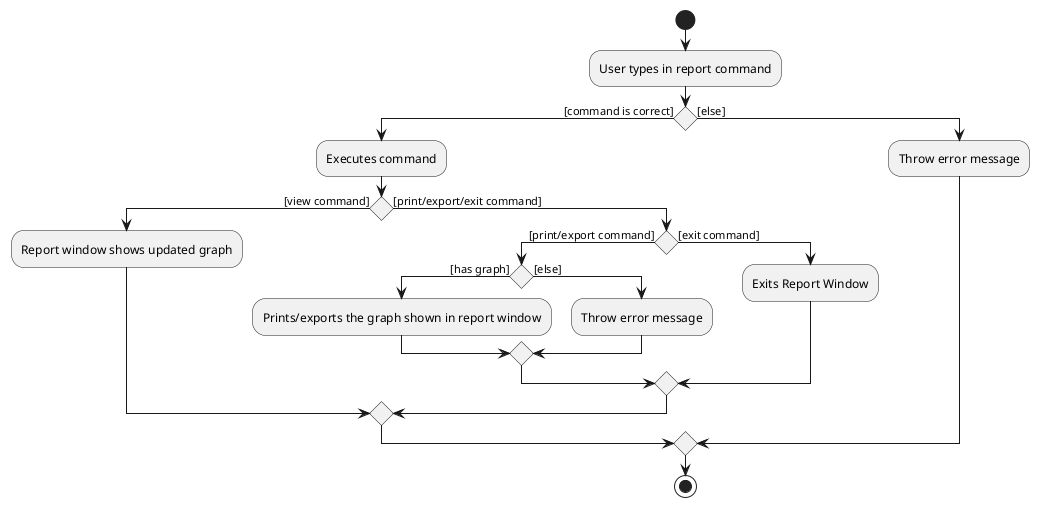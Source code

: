 @startuml
start
:User types in report command;
if () then ([command is correct])
    :Executes command;
     if() then ([view command])
     :Report window shows updated graph;
     else ([print/export/exit command])
            if () then ([print/export command])
             if () then ([has graph])
                :Prints/exports the graph shown in report window;
             else ([else])
                :Throw error message;
              endif
            else ([exit command])
                 :Exits Report Window;
                endif
      endif
else ([else])
    :Throw error message;
endif
stop
@enduml


